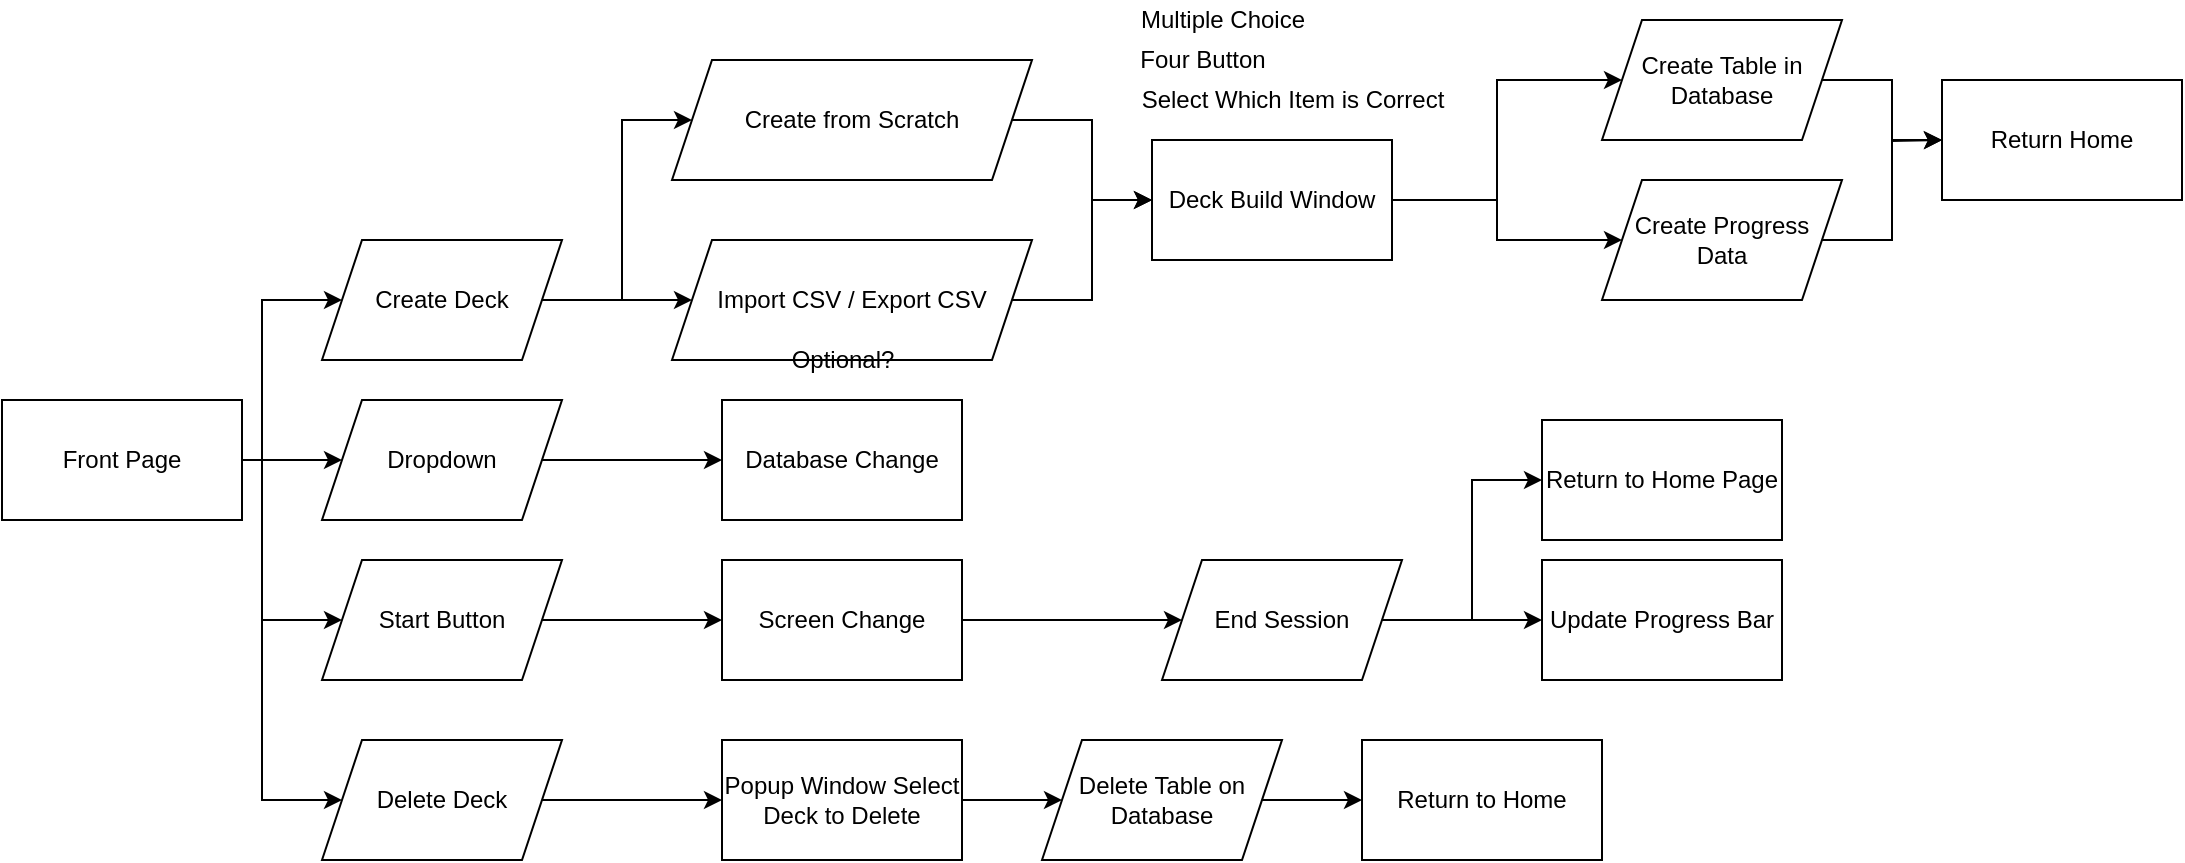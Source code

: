 <mxfile version="14.6.9" type="device"><diagram id="fOLqYEfrqDq7heOn6xxK" name="Page-1"><mxGraphModel dx="998" dy="580" grid="1" gridSize="10" guides="1" tooltips="1" connect="1" arrows="1" fold="1" page="1" pageScale="1" pageWidth="850" pageHeight="1100" math="0" shadow="0"><root><mxCell id="0"/><mxCell id="1" parent="0"/><mxCell id="rsagc5Tf78bxvpK0pQMg-8" style="edgeStyle=orthogonalEdgeStyle;rounded=0;orthogonalLoop=1;jettySize=auto;html=1;exitX=1;exitY=0.5;exitDx=0;exitDy=0;entryX=0;entryY=0.5;entryDx=0;entryDy=0;" parent="1" source="rsagc5Tf78bxvpK0pQMg-1" target="rsagc5Tf78bxvpK0pQMg-4" edge="1"><mxGeometry relative="1" as="geometry"><Array as="points"><mxPoint x="190" y="250"/><mxPoint x="190" y="170"/></Array></mxGeometry></mxCell><mxCell id="rsagc5Tf78bxvpK0pQMg-11" style="edgeStyle=orthogonalEdgeStyle;rounded=0;orthogonalLoop=1;jettySize=auto;html=1;exitX=1;exitY=0.5;exitDx=0;exitDy=0;" parent="1" source="rsagc5Tf78bxvpK0pQMg-1" target="rsagc5Tf78bxvpK0pQMg-5" edge="1"><mxGeometry relative="1" as="geometry"/></mxCell><mxCell id="rsagc5Tf78bxvpK0pQMg-12" style="edgeStyle=orthogonalEdgeStyle;rounded=0;orthogonalLoop=1;jettySize=auto;html=1;exitX=1;exitY=0.5;exitDx=0;exitDy=0;entryX=0;entryY=0.5;entryDx=0;entryDy=0;" parent="1" source="rsagc5Tf78bxvpK0pQMg-1" target="rsagc5Tf78bxvpK0pQMg-6" edge="1"><mxGeometry relative="1" as="geometry"><Array as="points"><mxPoint x="190" y="250"/><mxPoint x="190" y="330"/></Array></mxGeometry></mxCell><mxCell id="rsagc5Tf78bxvpK0pQMg-13" style="edgeStyle=orthogonalEdgeStyle;rounded=0;orthogonalLoop=1;jettySize=auto;html=1;exitX=1;exitY=0.5;exitDx=0;exitDy=0;entryX=0;entryY=0.5;entryDx=0;entryDy=0;" parent="1" source="rsagc5Tf78bxvpK0pQMg-1" target="rsagc5Tf78bxvpK0pQMg-7" edge="1"><mxGeometry relative="1" as="geometry"><Array as="points"><mxPoint x="190" y="250"/><mxPoint x="190" y="420"/></Array></mxGeometry></mxCell><mxCell id="rsagc5Tf78bxvpK0pQMg-1" value="Front Page" style="rounded=0;whiteSpace=wrap;html=1;" parent="1" vertex="1"><mxGeometry x="60" y="220" width="120" height="60" as="geometry"/></mxCell><mxCell id="rsagc5Tf78bxvpK0pQMg-10" style="edgeStyle=orthogonalEdgeStyle;rounded=0;orthogonalLoop=1;jettySize=auto;html=1;exitX=1;exitY=0.5;exitDx=0;exitDy=0;entryX=0;entryY=0.5;entryDx=0;entryDy=0;" parent="1" source="rsagc5Tf78bxvpK0pQMg-4" target="rsagc5Tf78bxvpK0pQMg-43" edge="1"><mxGeometry relative="1" as="geometry"/></mxCell><mxCell id="47cekj9OI6iPUD13UYfP-2" style="edgeStyle=orthogonalEdgeStyle;rounded=0;orthogonalLoop=1;jettySize=auto;html=1;exitX=1;exitY=0.5;exitDx=0;exitDy=0;entryX=0;entryY=0.5;entryDx=0;entryDy=0;" edge="1" parent="1" source="rsagc5Tf78bxvpK0pQMg-4" target="47cekj9OI6iPUD13UYfP-1"><mxGeometry relative="1" as="geometry"><mxPoint x="370" y="80" as="targetPoint"/><Array as="points"><mxPoint x="370" y="170"/><mxPoint x="370" y="80"/></Array></mxGeometry></mxCell><mxCell id="rsagc5Tf78bxvpK0pQMg-4" value="Create Deck" style="shape=parallelogram;perimeter=parallelogramPerimeter;whiteSpace=wrap;html=1;fixedSize=1;" parent="1" vertex="1"><mxGeometry x="220" y="140" width="120" height="60" as="geometry"/></mxCell><mxCell id="rsagc5Tf78bxvpK0pQMg-15" value="" style="edgeStyle=orthogonalEdgeStyle;rounded=0;orthogonalLoop=1;jettySize=auto;html=1;" parent="1" source="rsagc5Tf78bxvpK0pQMg-5" target="rsagc5Tf78bxvpK0pQMg-14" edge="1"><mxGeometry relative="1" as="geometry"/></mxCell><mxCell id="rsagc5Tf78bxvpK0pQMg-5" value="Dropdown" style="shape=parallelogram;perimeter=parallelogramPerimeter;whiteSpace=wrap;html=1;fixedSize=1;" parent="1" vertex="1"><mxGeometry x="220" y="220" width="120" height="60" as="geometry"/></mxCell><mxCell id="rsagc5Tf78bxvpK0pQMg-19" style="edgeStyle=orthogonalEdgeStyle;rounded=0;orthogonalLoop=1;jettySize=auto;html=1;exitX=1;exitY=0.5;exitDx=0;exitDy=0;" parent="1" source="rsagc5Tf78bxvpK0pQMg-6" edge="1"><mxGeometry relative="1" as="geometry"><mxPoint x="420" y="330" as="targetPoint"/></mxGeometry></mxCell><mxCell id="rsagc5Tf78bxvpK0pQMg-6" value="Start Button" style="shape=parallelogram;perimeter=parallelogramPerimeter;whiteSpace=wrap;html=1;fixedSize=1;" parent="1" vertex="1"><mxGeometry x="220" y="300" width="120" height="60" as="geometry"/></mxCell><mxCell id="rsagc5Tf78bxvpK0pQMg-27" style="edgeStyle=orthogonalEdgeStyle;rounded=0;orthogonalLoop=1;jettySize=auto;html=1;exitX=1;exitY=0.5;exitDx=0;exitDy=0;" parent="1" source="rsagc5Tf78bxvpK0pQMg-7" edge="1"><mxGeometry relative="1" as="geometry"><mxPoint x="420" y="420" as="targetPoint"/></mxGeometry></mxCell><mxCell id="rsagc5Tf78bxvpK0pQMg-7" value="Delete Deck" style="shape=parallelogram;perimeter=parallelogramPerimeter;whiteSpace=wrap;html=1;fixedSize=1;" parent="1" vertex="1"><mxGeometry x="220" y="390" width="120" height="60" as="geometry"/></mxCell><mxCell id="rsagc5Tf78bxvpK0pQMg-35" style="edgeStyle=orthogonalEdgeStyle;rounded=0;orthogonalLoop=1;jettySize=auto;html=1;exitX=1;exitY=0.5;exitDx=0;exitDy=0;" parent="1" source="rsagc5Tf78bxvpK0pQMg-9" target="rsagc5Tf78bxvpK0pQMg-34" edge="1"><mxGeometry relative="1" as="geometry"/></mxCell><mxCell id="rsagc5Tf78bxvpK0pQMg-38" style="edgeStyle=orthogonalEdgeStyle;rounded=0;orthogonalLoop=1;jettySize=auto;html=1;exitX=1;exitY=0.5;exitDx=0;exitDy=0;entryX=0;entryY=0.5;entryDx=0;entryDy=0;" parent="1" source="rsagc5Tf78bxvpK0pQMg-9" target="rsagc5Tf78bxvpK0pQMg-37" edge="1"><mxGeometry relative="1" as="geometry"/></mxCell><mxCell id="rsagc5Tf78bxvpK0pQMg-9" value="Deck Build Window" style="rounded=0;whiteSpace=wrap;html=1;" parent="1" vertex="1"><mxGeometry x="635" y="90" width="120" height="60" as="geometry"/></mxCell><mxCell id="rsagc5Tf78bxvpK0pQMg-14" value="Database Change" style="whiteSpace=wrap;html=1;" parent="1" vertex="1"><mxGeometry x="420" y="220" width="120" height="60" as="geometry"/></mxCell><mxCell id="rsagc5Tf78bxvpK0pQMg-16" value="Multiple Choice" style="text;html=1;align=center;verticalAlign=middle;resizable=0;points=[];autosize=1;strokeColor=none;" parent="1" vertex="1"><mxGeometry x="620" y="20" width="100" height="20" as="geometry"/></mxCell><mxCell id="rsagc5Tf78bxvpK0pQMg-17" value="Four Button&lt;br&gt;" style="text;html=1;align=center;verticalAlign=middle;resizable=0;points=[];autosize=1;strokeColor=none;" parent="1" vertex="1"><mxGeometry x="620" y="40" width="80" height="20" as="geometry"/></mxCell><mxCell id="rsagc5Tf78bxvpK0pQMg-18" value="Select Which Item is Correct&lt;br&gt;" style="text;html=1;align=center;verticalAlign=middle;resizable=0;points=[];autosize=1;strokeColor=none;" parent="1" vertex="1"><mxGeometry x="620" y="60" width="170" height="20" as="geometry"/></mxCell><mxCell id="rsagc5Tf78bxvpK0pQMg-22" style="edgeStyle=orthogonalEdgeStyle;rounded=0;orthogonalLoop=1;jettySize=auto;html=1;exitX=1;exitY=0.5;exitDx=0;exitDy=0;entryX=0;entryY=0.5;entryDx=0;entryDy=0;" parent="1" source="rsagc5Tf78bxvpK0pQMg-20" target="rsagc5Tf78bxvpK0pQMg-21" edge="1"><mxGeometry relative="1" as="geometry"/></mxCell><mxCell id="rsagc5Tf78bxvpK0pQMg-20" value="Screen Change" style="rounded=0;whiteSpace=wrap;html=1;" parent="1" vertex="1"><mxGeometry x="420" y="300" width="120" height="60" as="geometry"/></mxCell><mxCell id="rsagc5Tf78bxvpK0pQMg-24" style="edgeStyle=orthogonalEdgeStyle;rounded=0;orthogonalLoop=1;jettySize=auto;html=1;exitX=1;exitY=0.5;exitDx=0;exitDy=0;entryX=0;entryY=0.5;entryDx=0;entryDy=0;" parent="1" source="rsagc5Tf78bxvpK0pQMg-21" target="rsagc5Tf78bxvpK0pQMg-23" edge="1"><mxGeometry relative="1" as="geometry"/></mxCell><mxCell id="rsagc5Tf78bxvpK0pQMg-26" style="edgeStyle=orthogonalEdgeStyle;rounded=0;orthogonalLoop=1;jettySize=auto;html=1;exitX=1;exitY=0.5;exitDx=0;exitDy=0;entryX=0;entryY=0.5;entryDx=0;entryDy=0;" parent="1" source="rsagc5Tf78bxvpK0pQMg-21" target="rsagc5Tf78bxvpK0pQMg-25" edge="1"><mxGeometry relative="1" as="geometry"/></mxCell><mxCell id="rsagc5Tf78bxvpK0pQMg-21" value="End Session" style="shape=parallelogram;perimeter=parallelogramPerimeter;whiteSpace=wrap;html=1;fixedSize=1;" parent="1" vertex="1"><mxGeometry x="640" y="300" width="120" height="60" as="geometry"/></mxCell><mxCell id="rsagc5Tf78bxvpK0pQMg-23" value="Return to Home Page" style="rounded=0;whiteSpace=wrap;html=1;" parent="1" vertex="1"><mxGeometry x="830" y="230" width="120" height="60" as="geometry"/></mxCell><mxCell id="rsagc5Tf78bxvpK0pQMg-25" value="Update Progress Bar" style="rounded=0;whiteSpace=wrap;html=1;" parent="1" vertex="1"><mxGeometry x="830" y="300" width="120" height="60" as="geometry"/></mxCell><mxCell id="rsagc5Tf78bxvpK0pQMg-32" value="" style="edgeStyle=orthogonalEdgeStyle;rounded=0;orthogonalLoop=1;jettySize=auto;html=1;" parent="1" source="rsagc5Tf78bxvpK0pQMg-28" target="rsagc5Tf78bxvpK0pQMg-30" edge="1"><mxGeometry relative="1" as="geometry"/></mxCell><mxCell id="rsagc5Tf78bxvpK0pQMg-28" value="Popup Window Select Deck to Delete" style="rounded=0;whiteSpace=wrap;html=1;" parent="1" vertex="1"><mxGeometry x="420" y="390" width="120" height="60" as="geometry"/></mxCell><mxCell id="rsagc5Tf78bxvpK0pQMg-29" value="Return to Home" style="rounded=0;whiteSpace=wrap;html=1;" parent="1" vertex="1"><mxGeometry x="740" y="390" width="120" height="60" as="geometry"/></mxCell><mxCell id="rsagc5Tf78bxvpK0pQMg-33" value="" style="edgeStyle=orthogonalEdgeStyle;rounded=0;orthogonalLoop=1;jettySize=auto;html=1;" parent="1" source="rsagc5Tf78bxvpK0pQMg-30" target="rsagc5Tf78bxvpK0pQMg-29" edge="1"><mxGeometry relative="1" as="geometry"/></mxCell><mxCell id="rsagc5Tf78bxvpK0pQMg-30" value="Delete Table on Database" style="shape=parallelogram;perimeter=parallelogramPerimeter;whiteSpace=wrap;html=1;fixedSize=1;" parent="1" vertex="1"><mxGeometry x="580" y="390" width="120" height="60" as="geometry"/></mxCell><mxCell id="rsagc5Tf78bxvpK0pQMg-39" style="edgeStyle=orthogonalEdgeStyle;rounded=0;orthogonalLoop=1;jettySize=auto;html=1;exitX=1;exitY=0.5;exitDx=0;exitDy=0;" parent="1" source="rsagc5Tf78bxvpK0pQMg-34" edge="1"><mxGeometry relative="1" as="geometry"><mxPoint x="1030" y="90" as="targetPoint"/></mxGeometry></mxCell><mxCell id="rsagc5Tf78bxvpK0pQMg-34" value="Create Table in Database" style="shape=parallelogram;perimeter=parallelogramPerimeter;whiteSpace=wrap;html=1;fixedSize=1;" parent="1" vertex="1"><mxGeometry x="860" y="30" width="120" height="60" as="geometry"/></mxCell><mxCell id="rsagc5Tf78bxvpK0pQMg-42" style="edgeStyle=orthogonalEdgeStyle;rounded=0;orthogonalLoop=1;jettySize=auto;html=1;exitX=1;exitY=0.5;exitDx=0;exitDy=0;entryX=0;entryY=0.5;entryDx=0;entryDy=0;" parent="1" source="rsagc5Tf78bxvpK0pQMg-37" target="rsagc5Tf78bxvpK0pQMg-41" edge="1"><mxGeometry relative="1" as="geometry"/></mxCell><mxCell id="rsagc5Tf78bxvpK0pQMg-37" value="Create Progress &lt;br&gt;Data" style="shape=parallelogram;perimeter=parallelogramPerimeter;whiteSpace=wrap;html=1;fixedSize=1;" parent="1" vertex="1"><mxGeometry x="860" y="110" width="120" height="60" as="geometry"/></mxCell><mxCell id="rsagc5Tf78bxvpK0pQMg-41" value="Return Home" style="rounded=0;whiteSpace=wrap;html=1;" parent="1" vertex="1"><mxGeometry x="1030" y="60" width="120" height="60" as="geometry"/></mxCell><mxCell id="47cekj9OI6iPUD13UYfP-4" style="edgeStyle=orthogonalEdgeStyle;rounded=0;orthogonalLoop=1;jettySize=auto;html=1;exitX=1;exitY=0.5;exitDx=0;exitDy=0;entryX=0;entryY=0.5;entryDx=0;entryDy=0;" edge="1" parent="1" source="rsagc5Tf78bxvpK0pQMg-43" target="rsagc5Tf78bxvpK0pQMg-9"><mxGeometry relative="1" as="geometry"><mxPoint x="600" y="150" as="targetPoint"/></mxGeometry></mxCell><mxCell id="rsagc5Tf78bxvpK0pQMg-43" value="Import CSV / Export CSV" style="shape=parallelogram;perimeter=parallelogramPerimeter;whiteSpace=wrap;html=1;fixedSize=1;" parent="1" vertex="1"><mxGeometry x="395" y="140" width="180" height="60" as="geometry"/></mxCell><mxCell id="rsagc5Tf78bxvpK0pQMg-45" value="Optional?" style="text;html=1;align=center;verticalAlign=middle;resizable=0;points=[];autosize=1;strokeColor=none;" parent="1" vertex="1"><mxGeometry x="445" y="190" width="70" height="20" as="geometry"/></mxCell><mxCell id="47cekj9OI6iPUD13UYfP-3" style="edgeStyle=orthogonalEdgeStyle;rounded=0;orthogonalLoop=1;jettySize=auto;html=1;exitX=1;exitY=0.5;exitDx=0;exitDy=0;entryX=0;entryY=0.5;entryDx=0;entryDy=0;" edge="1" parent="1" source="47cekj9OI6iPUD13UYfP-1" target="rsagc5Tf78bxvpK0pQMg-9"><mxGeometry relative="1" as="geometry"><mxPoint x="600" y="80" as="targetPoint"/></mxGeometry></mxCell><mxCell id="47cekj9OI6iPUD13UYfP-1" value="Create from Scratch" style="shape=parallelogram;perimeter=parallelogramPerimeter;whiteSpace=wrap;html=1;fixedSize=1;" vertex="1" parent="1"><mxGeometry x="395" y="50" width="180" height="60" as="geometry"/></mxCell></root></mxGraphModel></diagram></mxfile>